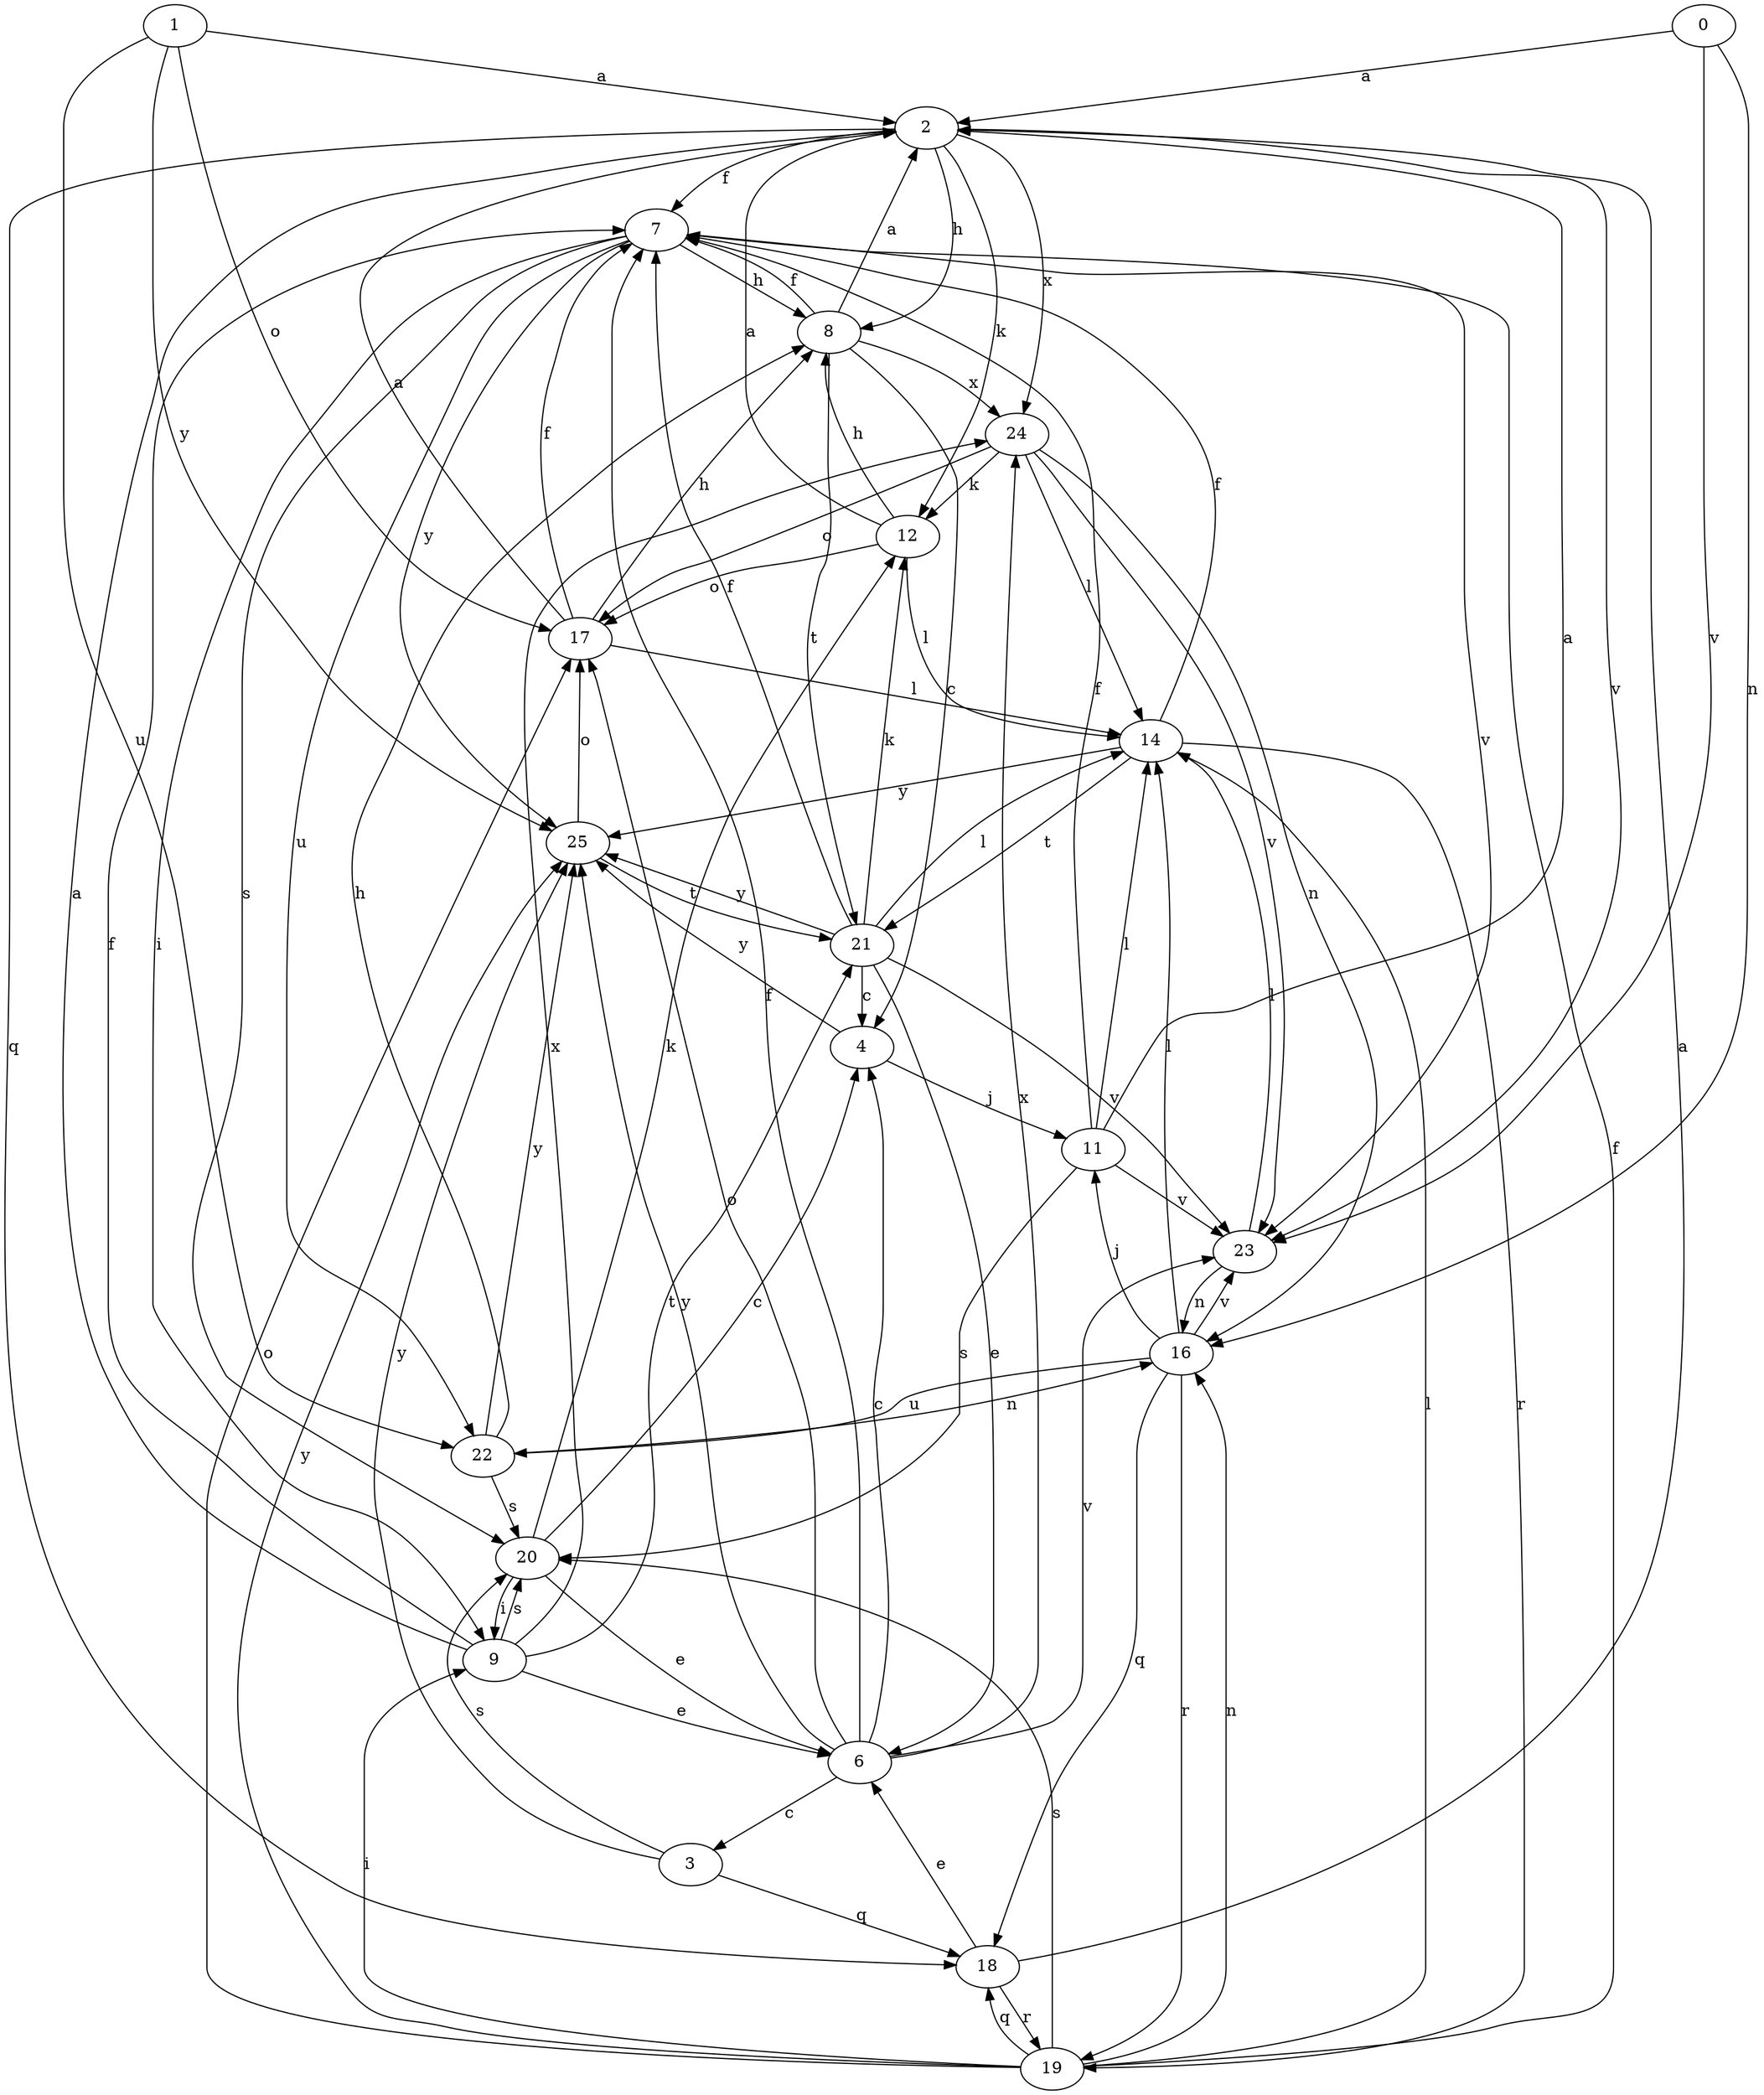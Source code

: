 strict digraph  {
1;
2;
3;
4;
6;
7;
8;
9;
11;
12;
14;
16;
0;
17;
18;
19;
20;
21;
22;
23;
24;
25;
1 -> 2  [label=a];
1 -> 17  [label=o];
1 -> 22  [label=u];
1 -> 25  [label=y];
2 -> 7  [label=f];
2 -> 8  [label=h];
2 -> 12  [label=k];
2 -> 18  [label=q];
2 -> 23  [label=v];
2 -> 24  [label=x];
3 -> 18  [label=q];
3 -> 20  [label=s];
3 -> 25  [label=y];
4 -> 11  [label=j];
4 -> 25  [label=y];
6 -> 3  [label=c];
6 -> 4  [label=c];
6 -> 7  [label=f];
6 -> 17  [label=o];
6 -> 23  [label=v];
6 -> 24  [label=x];
6 -> 25  [label=y];
7 -> 8  [label=h];
7 -> 9  [label=i];
7 -> 20  [label=s];
7 -> 22  [label=u];
7 -> 23  [label=v];
7 -> 25  [label=y];
8 -> 2  [label=a];
8 -> 4  [label=c];
8 -> 7  [label=f];
8 -> 21  [label=t];
8 -> 24  [label=x];
9 -> 2  [label=a];
9 -> 6  [label=e];
9 -> 7  [label=f];
9 -> 20  [label=s];
9 -> 21  [label=t];
9 -> 24  [label=x];
11 -> 2  [label=a];
11 -> 7  [label=f];
11 -> 14  [label=l];
11 -> 20  [label=s];
11 -> 23  [label=v];
12 -> 2  [label=a];
12 -> 8  [label=h];
12 -> 14  [label=l];
12 -> 17  [label=o];
14 -> 7  [label=f];
14 -> 19  [label=r];
14 -> 21  [label=t];
14 -> 25  [label=y];
16 -> 11  [label=j];
16 -> 14  [label=l];
16 -> 18  [label=q];
16 -> 19  [label=r];
16 -> 22  [label=u];
16 -> 23  [label=v];
0 -> 2  [label=a];
0 -> 16  [label=n];
0 -> 23  [label=v];
17 -> 2  [label=a];
17 -> 7  [label=f];
17 -> 8  [label=h];
17 -> 14  [label=l];
18 -> 2  [label=a];
18 -> 6  [label=e];
18 -> 19  [label=r];
19 -> 7  [label=f];
19 -> 9  [label=i];
19 -> 14  [label=l];
19 -> 16  [label=n];
19 -> 17  [label=o];
19 -> 18  [label=q];
19 -> 20  [label=s];
19 -> 25  [label=y];
20 -> 4  [label=c];
20 -> 6  [label=e];
20 -> 9  [label=i];
20 -> 12  [label=k];
21 -> 4  [label=c];
21 -> 6  [label=e];
21 -> 7  [label=f];
21 -> 12  [label=k];
21 -> 14  [label=l];
21 -> 23  [label=v];
21 -> 25  [label=y];
22 -> 8  [label=h];
22 -> 16  [label=n];
22 -> 20  [label=s];
22 -> 25  [label=y];
23 -> 14  [label=l];
23 -> 16  [label=n];
24 -> 12  [label=k];
24 -> 14  [label=l];
24 -> 16  [label=n];
24 -> 17  [label=o];
24 -> 23  [label=v];
25 -> 17  [label=o];
25 -> 21  [label=t];
}
